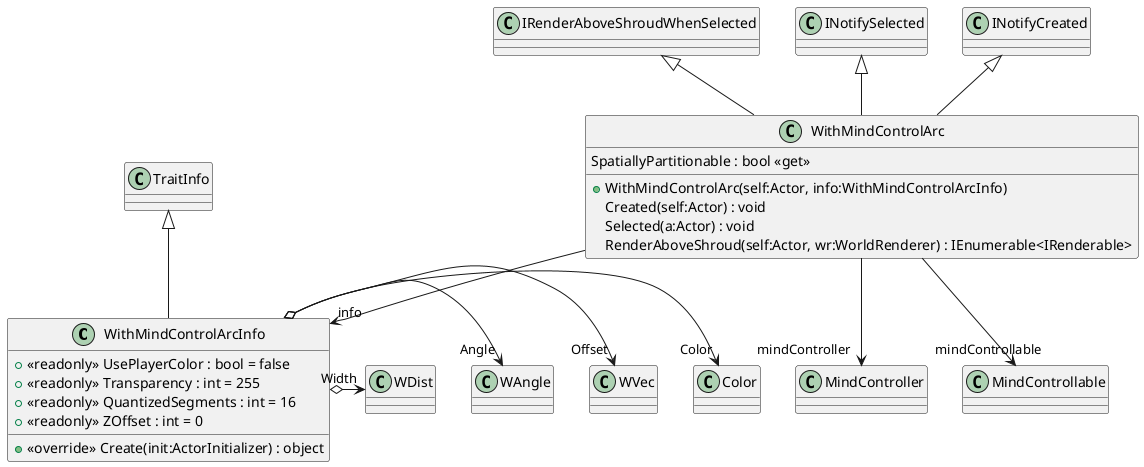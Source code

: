 @startuml
class WithMindControlArcInfo {
    + <<readonly>> UsePlayerColor : bool = false
    + <<readonly>> Transparency : int = 255
    + <<readonly>> QuantizedSegments : int = 16
    + <<readonly>> ZOffset : int = 0
    + <<override>> Create(init:ActorInitializer) : object
}
class WithMindControlArc {
    + WithMindControlArc(self:Actor, info:WithMindControlArcInfo)
    Created(self:Actor) : void
    Selected(a:Actor) : void
    RenderAboveShroud(self:Actor, wr:WorldRenderer) : IEnumerable<IRenderable>
    SpatiallyPartitionable : bool <<get>>
}
TraitInfo <|-- WithMindControlArcInfo
WithMindControlArcInfo o-> "Color" Color
WithMindControlArcInfo o-> "Offset" WVec
WithMindControlArcInfo o-> "Angle" WAngle
WithMindControlArcInfo o-> "Width" WDist
IRenderAboveShroudWhenSelected <|-- WithMindControlArc
INotifySelected <|-- WithMindControlArc
INotifyCreated <|-- WithMindControlArc
WithMindControlArc --> "info" WithMindControlArcInfo
WithMindControlArc --> "mindController" MindController
WithMindControlArc --> "mindControllable" MindControllable
@enduml
